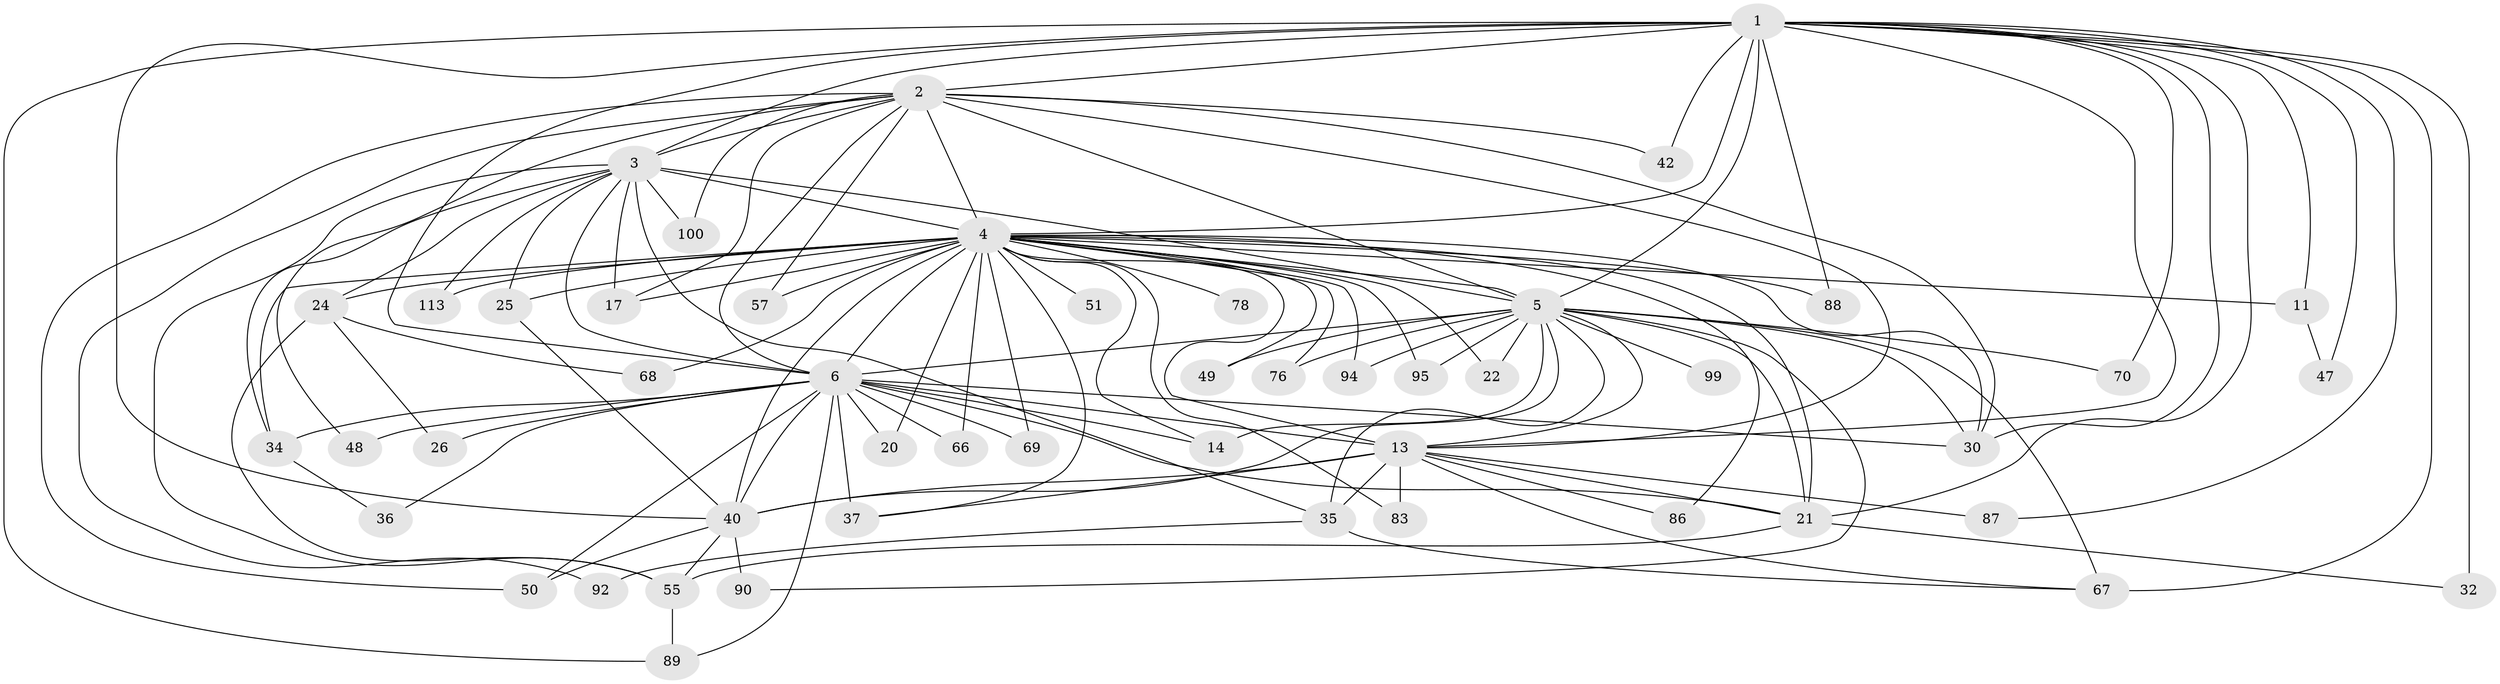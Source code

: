 // original degree distribution, {31: 0.007874015748031496, 20: 0.031496062992125984, 21: 0.007874015748031496, 23: 0.015748031496062992, 24: 0.007874015748031496, 27: 0.007874015748031496, 3: 0.1889763779527559, 5: 0.08661417322834646, 10: 0.007874015748031496, 2: 0.5590551181102362, 9: 0.007874015748031496, 6: 0.007874015748031496, 4: 0.05511811023622047, 7: 0.007874015748031496}
// Generated by graph-tools (version 1.1) at 2025/17/03/04/25 18:17:23]
// undirected, 50 vertices, 124 edges
graph export_dot {
graph [start="1"]
  node [color=gray90,style=filled];
  1;
  2;
  3;
  4 [super="+9"];
  5 [super="+8"];
  6 [super="+116+107+7+12+19+15+23+46"];
  11;
  13 [super="+91+80+39+28+52+27+16"];
  14;
  17 [super="+127"];
  20;
  21 [super="+65+31"];
  22;
  24 [super="+44"];
  25;
  26;
  30 [super="+41+74+97"];
  32 [super="+85"];
  34 [super="+109"];
  35 [super="+56"];
  36;
  37 [super="+38+79+72"];
  40 [super="+104+45+59+64+73"];
  42;
  47;
  48;
  49;
  50;
  51;
  55 [super="+101+123"];
  57;
  66;
  67 [super="+111"];
  68;
  69;
  70 [super="+75"];
  76;
  78;
  83;
  86;
  87;
  88;
  89;
  90;
  92;
  94;
  95;
  99;
  100;
  113;
  1 -- 2;
  1 -- 3;
  1 -- 4 [weight=5];
  1 -- 5 [weight=3];
  1 -- 6 [weight=5];
  1 -- 11;
  1 -- 32 [weight=2];
  1 -- 42;
  1 -- 47;
  1 -- 67;
  1 -- 87;
  1 -- 88;
  1 -- 89;
  1 -- 40;
  1 -- 30;
  1 -- 21;
  1 -- 70;
  1 -- 13 [weight=3];
  2 -- 3;
  2 -- 4 [weight=4];
  2 -- 5 [weight=2];
  2 -- 6 [weight=3];
  2 -- 30;
  2 -- 42;
  2 -- 48;
  2 -- 50;
  2 -- 57;
  2 -- 92;
  2 -- 100;
  2 -- 17;
  2 -- 13;
  3 -- 4 [weight=5];
  3 -- 5 [weight=2];
  3 -- 6 [weight=4];
  3 -- 17;
  3 -- 24;
  3 -- 25;
  3 -- 34;
  3 -- 35;
  3 -- 55;
  3 -- 100;
  3 -- 113;
  4 -- 5 [weight=7];
  4 -- 6 [weight=12];
  4 -- 13 [weight=4];
  4 -- 20;
  4 -- 37;
  4 -- 49;
  4 -- 57;
  4 -- 66;
  4 -- 68;
  4 -- 78 [weight=2];
  4 -- 113;
  4 -- 69;
  4 -- 11;
  4 -- 76;
  4 -- 14;
  4 -- 17;
  4 -- 83;
  4 -- 22;
  4 -- 86;
  4 -- 24 [weight=2];
  4 -- 25;
  4 -- 88;
  4 -- 30;
  4 -- 94;
  4 -- 95;
  4 -- 34;
  4 -- 40 [weight=2];
  4 -- 51;
  4 -- 21;
  5 -- 6 [weight=5];
  5 -- 14;
  5 -- 21 [weight=2];
  5 -- 90;
  5 -- 94;
  5 -- 95;
  5 -- 67 [weight=2];
  5 -- 35;
  5 -- 99;
  5 -- 70;
  5 -- 40;
  5 -- 76;
  5 -- 49;
  5 -- 22;
  5 -- 30;
  5 -- 13;
  6 -- 13 [weight=8];
  6 -- 20;
  6 -- 14;
  6 -- 66;
  6 -- 21;
  6 -- 34;
  6 -- 40 [weight=2];
  6 -- 48;
  6 -- 50;
  6 -- 30 [weight=4];
  6 -- 69;
  6 -- 37 [weight=3];
  6 -- 36;
  6 -- 26;
  6 -- 89;
  11 -- 47;
  13 -- 40;
  13 -- 21;
  13 -- 35;
  13 -- 83;
  13 -- 86;
  13 -- 87;
  13 -- 67;
  13 -- 37;
  21 -- 32;
  21 -- 55 [weight=2];
  24 -- 26;
  24 -- 55;
  24 -- 68;
  25 -- 40;
  34 -- 36;
  35 -- 67;
  35 -- 92;
  40 -- 50;
  40 -- 90 [weight=2];
  40 -- 55;
  55 -- 89;
}
